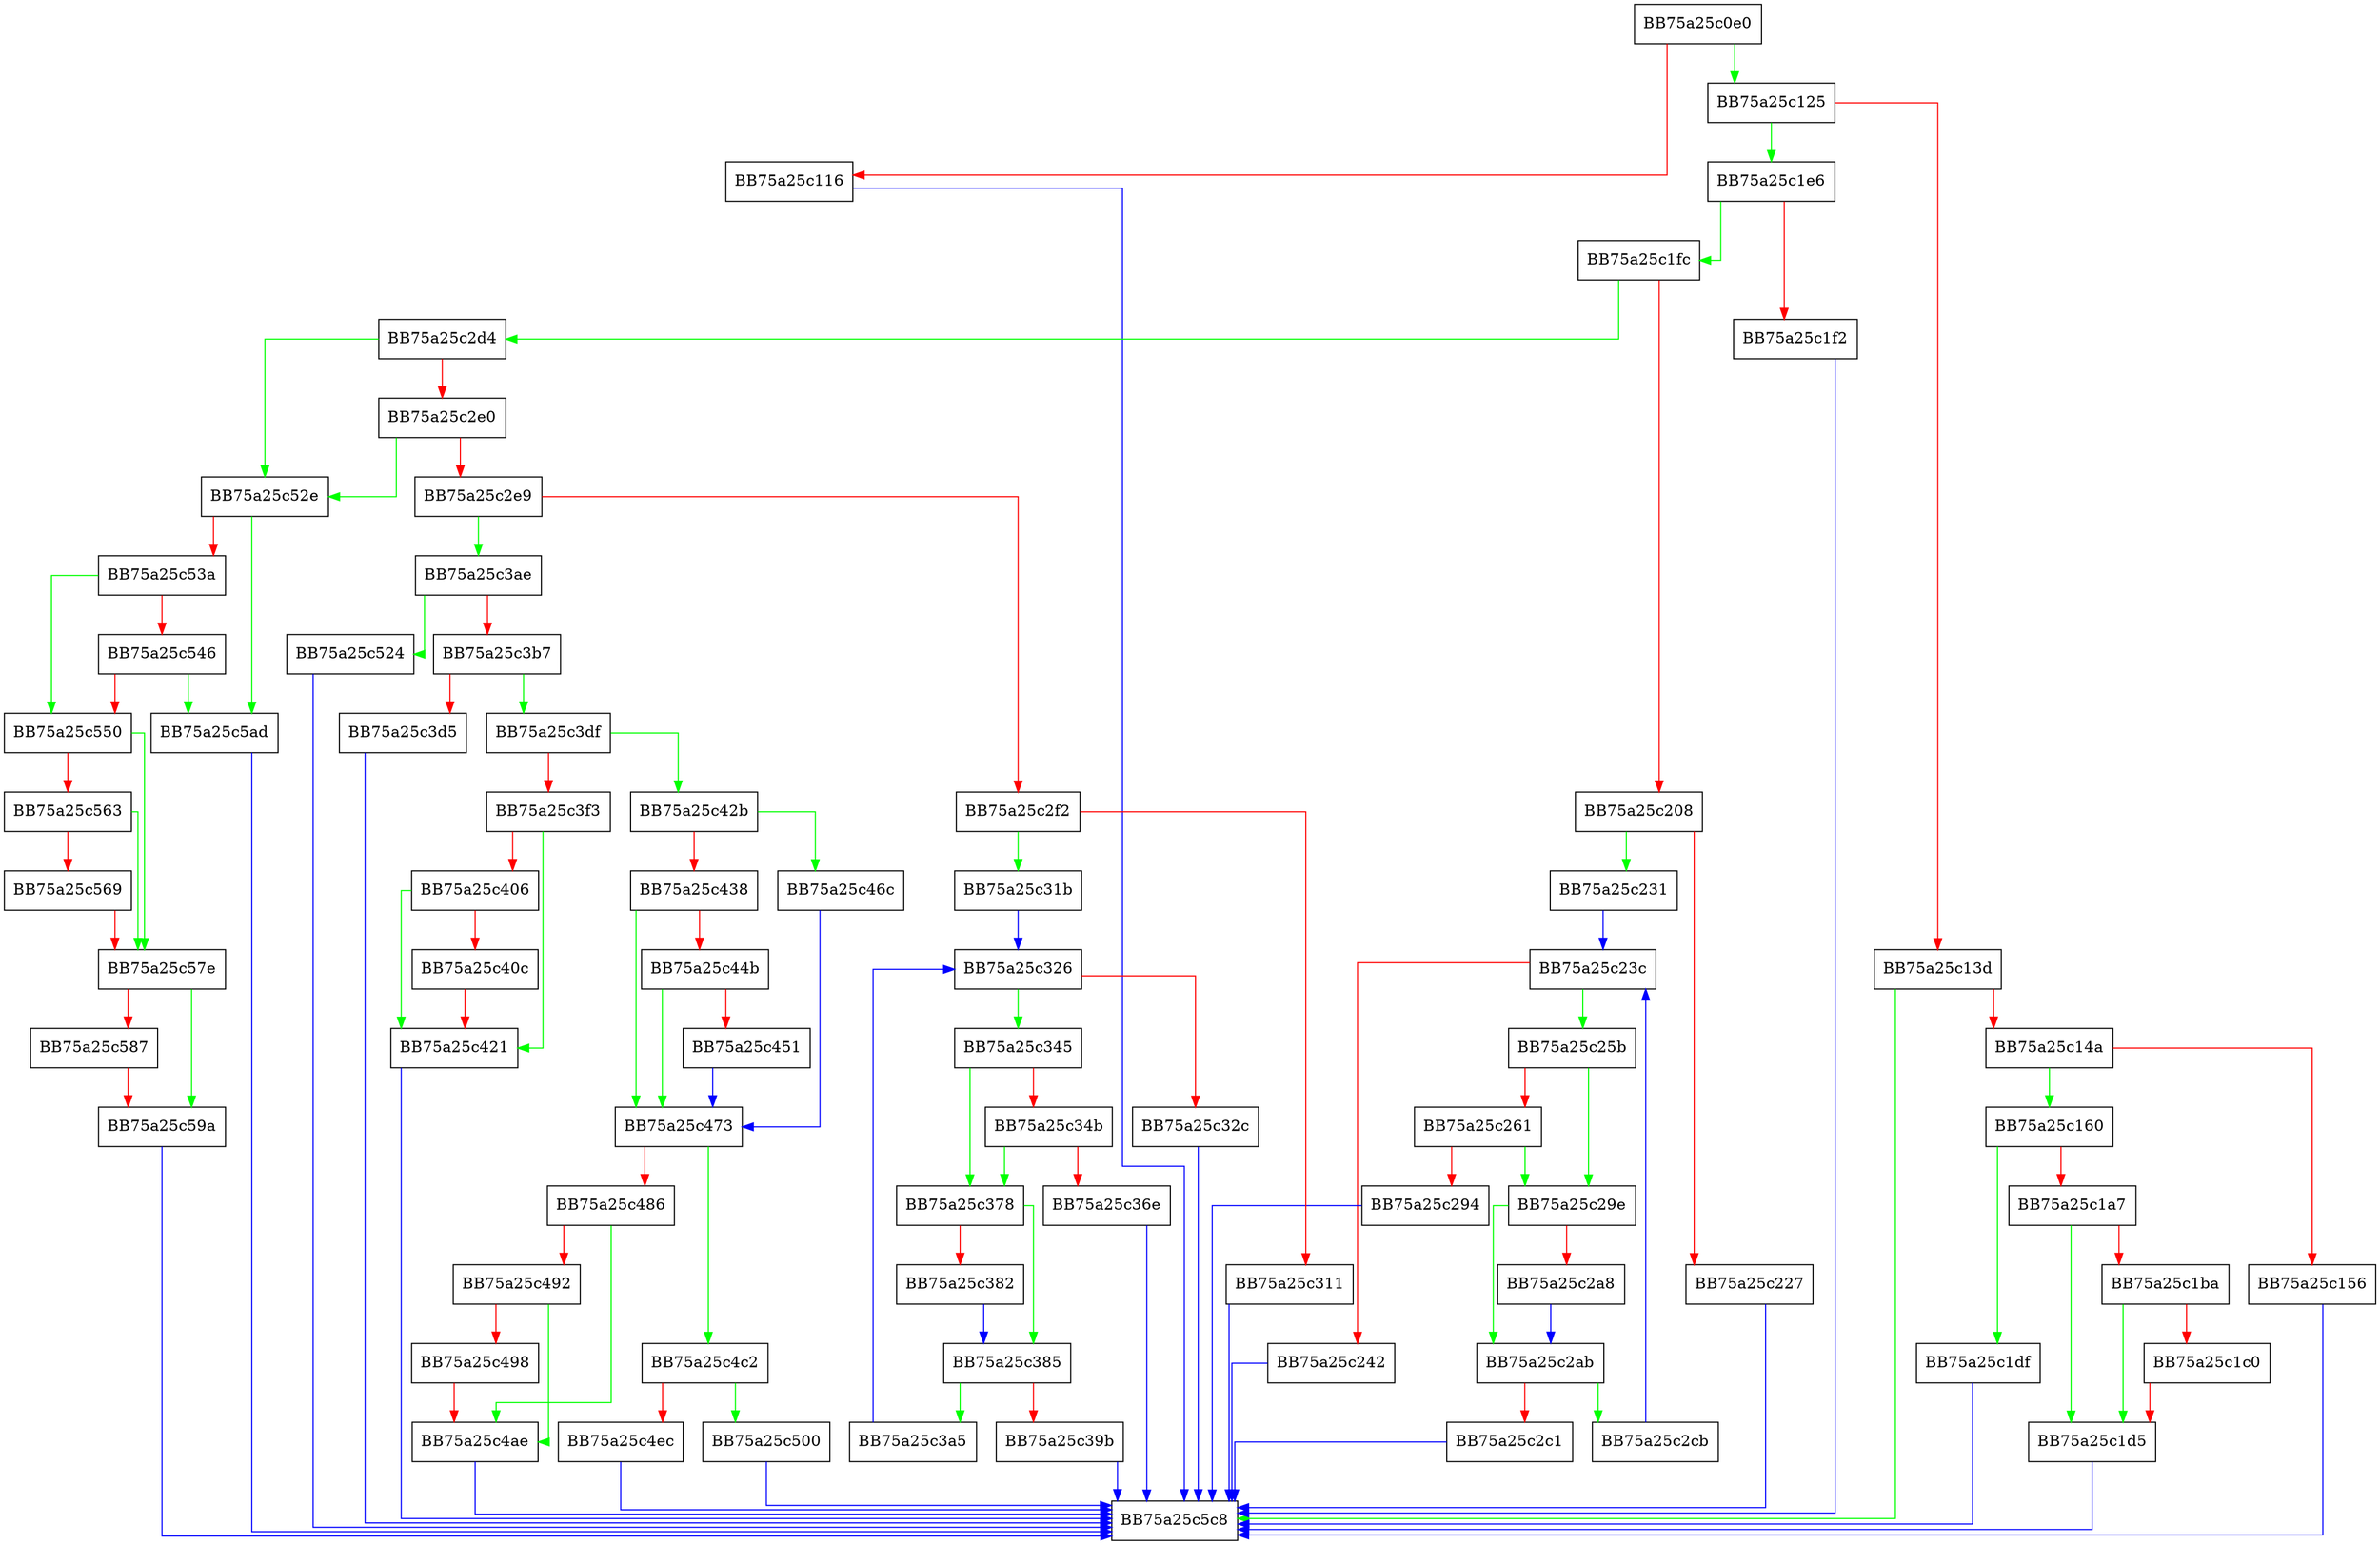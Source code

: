 digraph OpenFile {
  node [shape="box"];
  graph [splines=ortho];
  BB75a25c0e0 -> BB75a25c125 [color="green"];
  BB75a25c0e0 -> BB75a25c116 [color="red"];
  BB75a25c116 -> BB75a25c5c8 [color="blue"];
  BB75a25c125 -> BB75a25c1e6 [color="green"];
  BB75a25c125 -> BB75a25c13d [color="red"];
  BB75a25c13d -> BB75a25c5c8 [color="green"];
  BB75a25c13d -> BB75a25c14a [color="red"];
  BB75a25c14a -> BB75a25c160 [color="green"];
  BB75a25c14a -> BB75a25c156 [color="red"];
  BB75a25c156 -> BB75a25c5c8 [color="blue"];
  BB75a25c160 -> BB75a25c1df [color="green"];
  BB75a25c160 -> BB75a25c1a7 [color="red"];
  BB75a25c1a7 -> BB75a25c1d5 [color="green"];
  BB75a25c1a7 -> BB75a25c1ba [color="red"];
  BB75a25c1ba -> BB75a25c1d5 [color="green"];
  BB75a25c1ba -> BB75a25c1c0 [color="red"];
  BB75a25c1c0 -> BB75a25c1d5 [color="red"];
  BB75a25c1d5 -> BB75a25c5c8 [color="blue"];
  BB75a25c1df -> BB75a25c5c8 [color="blue"];
  BB75a25c1e6 -> BB75a25c1fc [color="green"];
  BB75a25c1e6 -> BB75a25c1f2 [color="red"];
  BB75a25c1f2 -> BB75a25c5c8 [color="blue"];
  BB75a25c1fc -> BB75a25c2d4 [color="green"];
  BB75a25c1fc -> BB75a25c208 [color="red"];
  BB75a25c208 -> BB75a25c231 [color="green"];
  BB75a25c208 -> BB75a25c227 [color="red"];
  BB75a25c227 -> BB75a25c5c8 [color="blue"];
  BB75a25c231 -> BB75a25c23c [color="blue"];
  BB75a25c23c -> BB75a25c25b [color="green"];
  BB75a25c23c -> BB75a25c242 [color="red"];
  BB75a25c242 -> BB75a25c5c8 [color="blue"];
  BB75a25c25b -> BB75a25c29e [color="green"];
  BB75a25c25b -> BB75a25c261 [color="red"];
  BB75a25c261 -> BB75a25c29e [color="green"];
  BB75a25c261 -> BB75a25c294 [color="red"];
  BB75a25c294 -> BB75a25c5c8 [color="blue"];
  BB75a25c29e -> BB75a25c2ab [color="green"];
  BB75a25c29e -> BB75a25c2a8 [color="red"];
  BB75a25c2a8 -> BB75a25c2ab [color="blue"];
  BB75a25c2ab -> BB75a25c2cb [color="green"];
  BB75a25c2ab -> BB75a25c2c1 [color="red"];
  BB75a25c2c1 -> BB75a25c5c8 [color="blue"];
  BB75a25c2cb -> BB75a25c23c [color="blue"];
  BB75a25c2d4 -> BB75a25c52e [color="green"];
  BB75a25c2d4 -> BB75a25c2e0 [color="red"];
  BB75a25c2e0 -> BB75a25c52e [color="green"];
  BB75a25c2e0 -> BB75a25c2e9 [color="red"];
  BB75a25c2e9 -> BB75a25c3ae [color="green"];
  BB75a25c2e9 -> BB75a25c2f2 [color="red"];
  BB75a25c2f2 -> BB75a25c31b [color="green"];
  BB75a25c2f2 -> BB75a25c311 [color="red"];
  BB75a25c311 -> BB75a25c5c8 [color="blue"];
  BB75a25c31b -> BB75a25c326 [color="blue"];
  BB75a25c326 -> BB75a25c345 [color="green"];
  BB75a25c326 -> BB75a25c32c [color="red"];
  BB75a25c32c -> BB75a25c5c8 [color="blue"];
  BB75a25c345 -> BB75a25c378 [color="green"];
  BB75a25c345 -> BB75a25c34b [color="red"];
  BB75a25c34b -> BB75a25c378 [color="green"];
  BB75a25c34b -> BB75a25c36e [color="red"];
  BB75a25c36e -> BB75a25c5c8 [color="blue"];
  BB75a25c378 -> BB75a25c385 [color="green"];
  BB75a25c378 -> BB75a25c382 [color="red"];
  BB75a25c382 -> BB75a25c385 [color="blue"];
  BB75a25c385 -> BB75a25c3a5 [color="green"];
  BB75a25c385 -> BB75a25c39b [color="red"];
  BB75a25c39b -> BB75a25c5c8 [color="blue"];
  BB75a25c3a5 -> BB75a25c326 [color="blue"];
  BB75a25c3ae -> BB75a25c524 [color="green"];
  BB75a25c3ae -> BB75a25c3b7 [color="red"];
  BB75a25c3b7 -> BB75a25c3df [color="green"];
  BB75a25c3b7 -> BB75a25c3d5 [color="red"];
  BB75a25c3d5 -> BB75a25c5c8 [color="blue"];
  BB75a25c3df -> BB75a25c42b [color="green"];
  BB75a25c3df -> BB75a25c3f3 [color="red"];
  BB75a25c3f3 -> BB75a25c421 [color="green"];
  BB75a25c3f3 -> BB75a25c406 [color="red"];
  BB75a25c406 -> BB75a25c421 [color="green"];
  BB75a25c406 -> BB75a25c40c [color="red"];
  BB75a25c40c -> BB75a25c421 [color="red"];
  BB75a25c421 -> BB75a25c5c8 [color="blue"];
  BB75a25c42b -> BB75a25c46c [color="green"];
  BB75a25c42b -> BB75a25c438 [color="red"];
  BB75a25c438 -> BB75a25c473 [color="green"];
  BB75a25c438 -> BB75a25c44b [color="red"];
  BB75a25c44b -> BB75a25c473 [color="green"];
  BB75a25c44b -> BB75a25c451 [color="red"];
  BB75a25c451 -> BB75a25c473 [color="blue"];
  BB75a25c46c -> BB75a25c473 [color="blue"];
  BB75a25c473 -> BB75a25c4c2 [color="green"];
  BB75a25c473 -> BB75a25c486 [color="red"];
  BB75a25c486 -> BB75a25c4ae [color="green"];
  BB75a25c486 -> BB75a25c492 [color="red"];
  BB75a25c492 -> BB75a25c4ae [color="green"];
  BB75a25c492 -> BB75a25c498 [color="red"];
  BB75a25c498 -> BB75a25c4ae [color="red"];
  BB75a25c4ae -> BB75a25c5c8 [color="blue"];
  BB75a25c4c2 -> BB75a25c500 [color="green"];
  BB75a25c4c2 -> BB75a25c4ec [color="red"];
  BB75a25c4ec -> BB75a25c5c8 [color="blue"];
  BB75a25c500 -> BB75a25c5c8 [color="blue"];
  BB75a25c524 -> BB75a25c5c8 [color="blue"];
  BB75a25c52e -> BB75a25c5ad [color="green"];
  BB75a25c52e -> BB75a25c53a [color="red"];
  BB75a25c53a -> BB75a25c550 [color="green"];
  BB75a25c53a -> BB75a25c546 [color="red"];
  BB75a25c546 -> BB75a25c5ad [color="green"];
  BB75a25c546 -> BB75a25c550 [color="red"];
  BB75a25c550 -> BB75a25c57e [color="green"];
  BB75a25c550 -> BB75a25c563 [color="red"];
  BB75a25c563 -> BB75a25c57e [color="green"];
  BB75a25c563 -> BB75a25c569 [color="red"];
  BB75a25c569 -> BB75a25c57e [color="red"];
  BB75a25c57e -> BB75a25c59a [color="green"];
  BB75a25c57e -> BB75a25c587 [color="red"];
  BB75a25c587 -> BB75a25c59a [color="red"];
  BB75a25c59a -> BB75a25c5c8 [color="blue"];
  BB75a25c5ad -> BB75a25c5c8 [color="blue"];
}